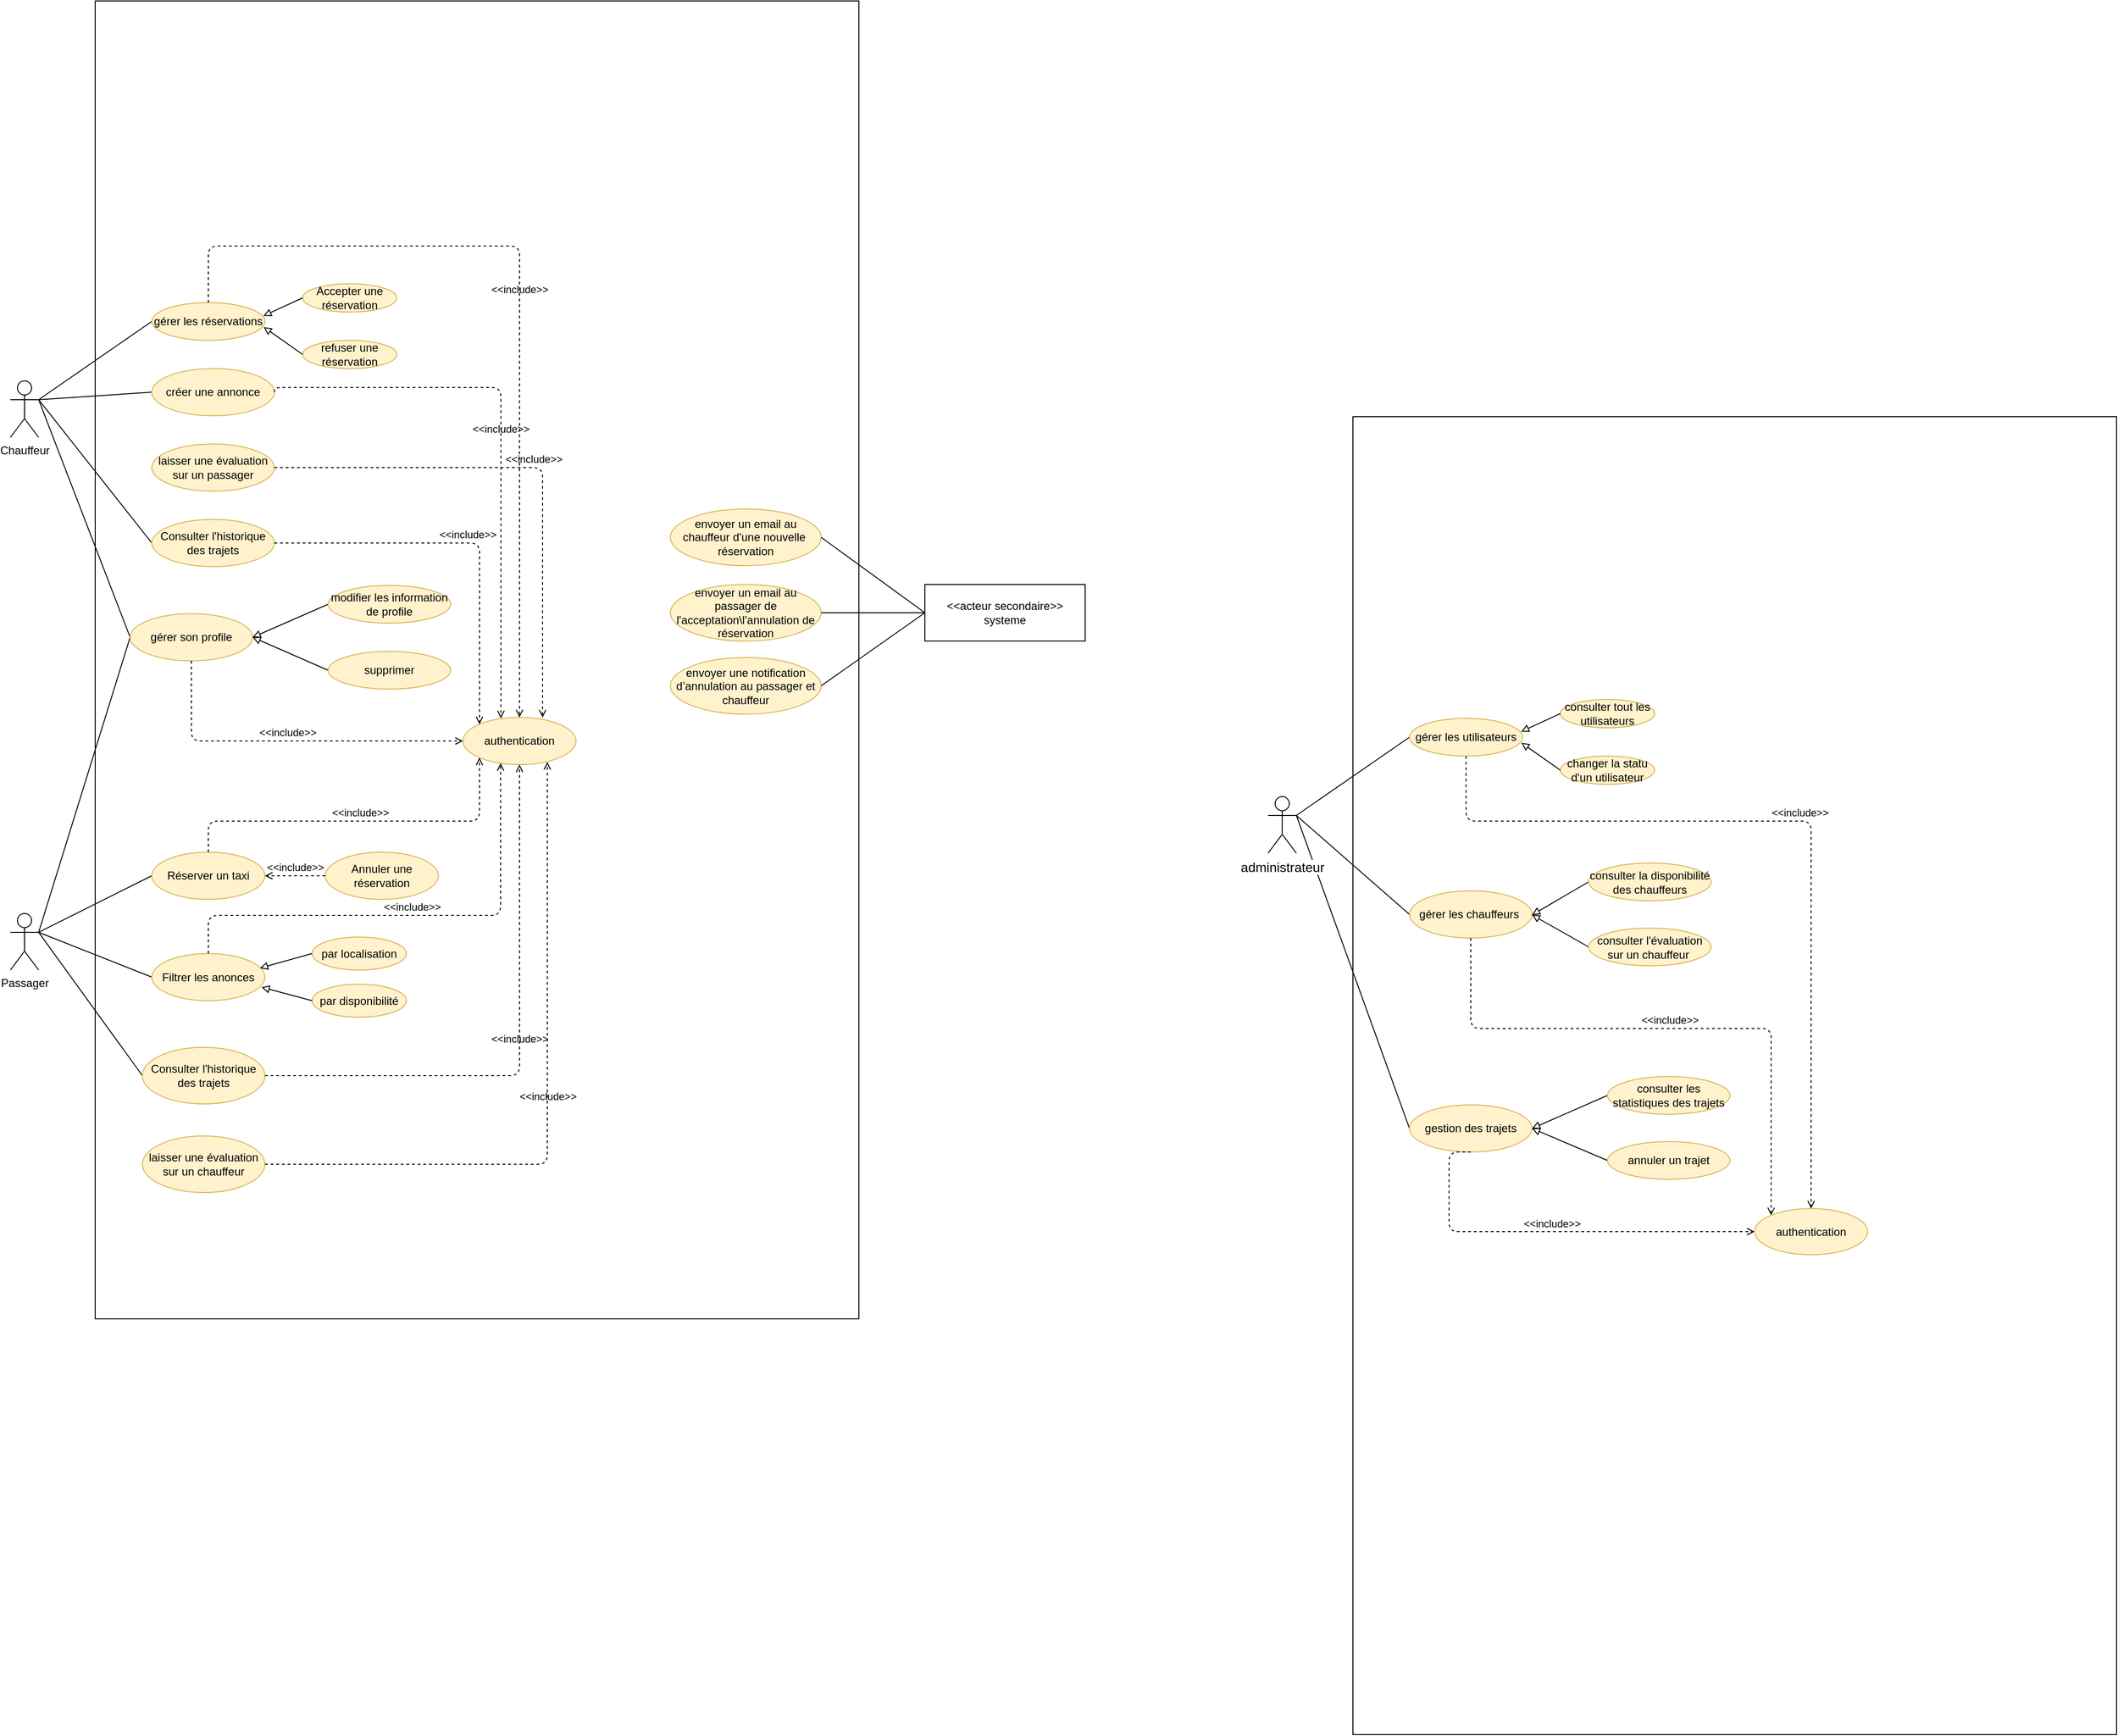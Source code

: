 <mxfile>
    <diagram id="NMQq1-HUnQY4gaSF-r2Q" name="Page-1">
        <mxGraphModel dx="2777" dy="1609" grid="1" gridSize="10" guides="1" tooltips="1" connect="1" arrows="1" fold="1" page="1" pageScale="1" pageWidth="850" pageHeight="1100" math="0" shadow="0">
            <root>
                <mxCell id="0"/>
                <mxCell id="1" parent="0"/>
                <mxCell id="2" value="" style="rounded=0;whiteSpace=wrap;html=1;" vertex="1" parent="1">
                    <mxGeometry x="269" y="130" width="810" height="1398" as="geometry"/>
                </mxCell>
                <mxCell id="3" style="edgeStyle=none;html=1;exitX=1;exitY=0.333;exitDx=0;exitDy=0;exitPerimeter=0;entryX=0;entryY=0.5;entryDx=0;entryDy=0;endArrow=none;endFill=0;" edge="1" parent="1" source="7" target="14">
                    <mxGeometry relative="1" as="geometry"/>
                </mxCell>
                <mxCell id="4" style="edgeStyle=none;html=1;exitX=1;exitY=0.333;exitDx=0;exitDy=0;exitPerimeter=0;entryX=0;entryY=0.5;entryDx=0;entryDy=0;endArrow=none;endFill=0;" edge="1" parent="1" source="7" target="27">
                    <mxGeometry relative="1" as="geometry"/>
                </mxCell>
                <mxCell id="5" style="edgeStyle=none;html=1;exitX=1;exitY=0.333;exitDx=0;exitDy=0;exitPerimeter=0;entryX=0;entryY=0.5;entryDx=0;entryDy=0;endArrow=none;endFill=0;" edge="1" parent="1" source="7" target="26">
                    <mxGeometry relative="1" as="geometry"/>
                </mxCell>
                <mxCell id="6" style="edgeStyle=none;html=1;exitX=1;exitY=0.333;exitDx=0;exitDy=0;exitPerimeter=0;entryX=0;entryY=0.5;entryDx=0;entryDy=0;endArrow=none;endFill=0;" edge="1" parent="1" source="7" target="43">
                    <mxGeometry relative="1" as="geometry"/>
                </mxCell>
                <mxCell id="7" value="Chauffeur" style="shape=umlActor;verticalLabelPosition=bottom;verticalAlign=top;html=1;outlineConnect=0;" vertex="1" parent="1">
                    <mxGeometry x="179" y="533" width="30" height="60" as="geometry"/>
                </mxCell>
                <mxCell id="8" style="edgeStyle=none;html=1;exitX=1;exitY=0.333;exitDx=0;exitDy=0;exitPerimeter=0;entryX=0;entryY=0.5;entryDx=0;entryDy=0;endArrow=none;endFill=0;" edge="1" parent="1" source="12" target="13">
                    <mxGeometry relative="1" as="geometry"/>
                </mxCell>
                <mxCell id="9" style="edgeStyle=none;html=1;exitX=1;exitY=0.333;exitDx=0;exitDy=0;exitPerimeter=0;entryX=0;entryY=0.5;entryDx=0;entryDy=0;endArrow=none;endFill=0;" edge="1" parent="1" source="12" target="17">
                    <mxGeometry relative="1" as="geometry"/>
                </mxCell>
                <mxCell id="10" style="edgeStyle=none;html=1;exitX=1;exitY=0.333;exitDx=0;exitDy=0;exitPerimeter=0;entryX=0;entryY=0.5;entryDx=0;entryDy=0;endArrow=none;endFill=0;" edge="1" parent="1" source="12" target="29">
                    <mxGeometry relative="1" as="geometry"/>
                </mxCell>
                <mxCell id="11" style="edgeStyle=none;html=1;exitX=1;exitY=0.333;exitDx=0;exitDy=0;exitPerimeter=0;entryX=0;entryY=0.5;entryDx=0;entryDy=0;endArrow=none;endFill=0;" edge="1" parent="1" source="12" target="43">
                    <mxGeometry relative="1" as="geometry"/>
                </mxCell>
                <mxCell id="12" value="Passager" style="shape=umlActor;verticalLabelPosition=bottom;verticalAlign=top;html=1;outlineConnect=0;" vertex="1" parent="1">
                    <mxGeometry x="179" y="1098" width="30" height="60" as="geometry"/>
                </mxCell>
                <mxCell id="13" value="Réserver un taxi" style="ellipse;whiteSpace=wrap;html=1;fillColor=#fff2cc;strokeColor=#d6b656;" vertex="1" parent="1">
                    <mxGeometry x="329" y="1033" width="120" height="50" as="geometry"/>
                </mxCell>
                <mxCell id="14" value="gérer les&amp;nbsp;réservations" style="ellipse;whiteSpace=wrap;html=1;fillColor=#fff2cc;strokeColor=#d6b656;" vertex="1" parent="1">
                    <mxGeometry x="329" y="450" width="120" height="40" as="geometry"/>
                </mxCell>
                <mxCell id="15" value="Annuler une réservation" style="ellipse;whiteSpace=wrap;html=1;fillColor=#fff2cc;strokeColor=#d6b656;" vertex="1" parent="1">
                    <mxGeometry x="513" y="1033" width="120" height="50" as="geometry"/>
                </mxCell>
                <mxCell id="16" value="&amp;lt;&amp;lt;include&amp;gt;&amp;gt;" style="html=1;verticalAlign=bottom;labelBackgroundColor=none;endArrow=open;endFill=0;dashed=1;rounded=0;exitX=0;exitY=0.5;exitDx=0;exitDy=0;entryX=1;entryY=0.5;entryDx=0;entryDy=0;" edge="1" parent="1" source="15" target="13">
                    <mxGeometry width="160" relative="1" as="geometry">
                        <mxPoint x="419" y="1073" as="sourcePoint"/>
                        <mxPoint x="579" y="1073" as="targetPoint"/>
                    </mxGeometry>
                </mxCell>
                <mxCell id="17" value="Filtrer les anonces" style="ellipse;whiteSpace=wrap;html=1;fillColor=#fff2cc;strokeColor=#d6b656;" vertex="1" parent="1">
                    <mxGeometry x="329" y="1140.5" width="120" height="50" as="geometry"/>
                </mxCell>
                <mxCell id="18" value="par localisation " style="ellipse;whiteSpace=wrap;html=1;fillColor=#fff2cc;strokeColor=#d6b656;" vertex="1" parent="1">
                    <mxGeometry x="499" y="1123" width="100" height="35" as="geometry"/>
                </mxCell>
                <mxCell id="19" value="par disponibilité " style="ellipse;whiteSpace=wrap;html=1;fillColor=#fff2cc;strokeColor=#d6b656;" vertex="1" parent="1">
                    <mxGeometry x="499" y="1173" width="100" height="35" as="geometry"/>
                </mxCell>
                <mxCell id="20" value="" style="endArrow=block;html=1;rounded=0;entryX=0.97;entryY=0.714;entryDx=0;entryDy=0;entryPerimeter=0;exitX=0;exitY=0.5;exitDx=0;exitDy=0;endFill=0;" edge="1" parent="1" source="19" target="17">
                    <mxGeometry width="50" height="50" relative="1" as="geometry">
                        <mxPoint x="479" y="1190.5" as="sourcePoint"/>
                        <mxPoint x="529" y="1140.5" as="targetPoint"/>
                    </mxGeometry>
                </mxCell>
                <mxCell id="21" value="" style="endArrow=block;html=1;rounded=0;entryX=0.956;entryY=0.309;entryDx=0;entryDy=0;entryPerimeter=0;exitX=0;exitY=0.5;exitDx=0;exitDy=0;endFill=0;" edge="1" parent="1" source="18" target="17">
                    <mxGeometry width="50" height="50" relative="1" as="geometry">
                        <mxPoint x="509" y="1200.5" as="sourcePoint"/>
                        <mxPoint x="456" y="1170.5" as="targetPoint"/>
                    </mxGeometry>
                </mxCell>
                <mxCell id="22" value="Accepter une réservation" style="ellipse;whiteSpace=wrap;html=1;fillColor=#fff2cc;strokeColor=#d6b656;" vertex="1" parent="1">
                    <mxGeometry x="489" y="430" width="100" height="30" as="geometry"/>
                </mxCell>
                <mxCell id="23" value=" refuser une réservation" style="ellipse;whiteSpace=wrap;html=1;fillColor=#fff2cc;strokeColor=#d6b656;" vertex="1" parent="1">
                    <mxGeometry x="489" y="490" width="100" height="30" as="geometry"/>
                </mxCell>
                <mxCell id="24" value="" style="endArrow=block;html=1;rounded=0;entryX=0.987;entryY=0.353;entryDx=0;entryDy=0;exitX=0;exitY=0.5;exitDx=0;exitDy=0;endFill=0;entryPerimeter=0;" edge="1" parent="1" source="22" target="14">
                    <mxGeometry width="50" height="50" relative="1" as="geometry">
                        <mxPoint x="513" y="655" as="sourcePoint"/>
                        <mxPoint x="458" y="670" as="targetPoint"/>
                    </mxGeometry>
                </mxCell>
                <mxCell id="25" value="" style="endArrow=block;html=1;rounded=0;entryX=0.989;entryY=0.648;entryDx=0;entryDy=0;exitX=0;exitY=0.5;exitDx=0;exitDy=0;endFill=0;entryPerimeter=0;" edge="1" parent="1" source="23" target="14">
                    <mxGeometry width="50" height="50" relative="1" as="geometry">
                        <mxPoint x="499" y="470" as="sourcePoint"/>
                        <mxPoint x="452" y="490" as="targetPoint"/>
                    </mxGeometry>
                </mxCell>
                <mxCell id="26" value="créer une annonce" style="ellipse;whiteSpace=wrap;html=1;fillColor=#fff2cc;strokeColor=#d6b656;" vertex="1" parent="1">
                    <mxGeometry x="329" y="520" width="130" height="50" as="geometry"/>
                </mxCell>
                <mxCell id="27" value="Consulter l&#39;historique des trajets" style="ellipse;whiteSpace=wrap;html=1;fillColor=#fff2cc;strokeColor=#d6b656;" vertex="1" parent="1">
                    <mxGeometry x="329" y="680" width="130" height="50" as="geometry"/>
                </mxCell>
                <mxCell id="28" value="envoyer un email au chauffeur d&#39;&lt;span style=&quot;background-color: transparent; color: light-dark(rgb(0, 0, 0), rgb(255, 255, 255));&quot;&gt;une&amp;nbsp;&lt;/span&gt;nouvelle&amp;nbsp;&lt;div&gt;&lt;span style=&quot;background-color: transparent; color: light-dark(rgb(0, 0, 0), rgb(255, 255, 255));&quot;&gt;réservation&lt;/span&gt;&lt;/div&gt;" style="ellipse;whiteSpace=wrap;html=1;fillColor=#fff2cc;strokeColor=#d6b656;" vertex="1" parent="1">
                    <mxGeometry x="879" y="669" width="160" height="60" as="geometry"/>
                </mxCell>
                <mxCell id="29" value="Consulter l&#39;historique des trajets" style="ellipse;whiteSpace=wrap;html=1;fillColor=#fff2cc;strokeColor=#d6b656;" vertex="1" parent="1">
                    <mxGeometry x="319" y="1240" width="130" height="60" as="geometry"/>
                </mxCell>
                <mxCell id="30" value="authentication" style="ellipse;whiteSpace=wrap;html=1;fillColor=#fff2cc;strokeColor=#d6b656;" vertex="1" parent="1">
                    <mxGeometry x="659" y="890" width="120" height="50" as="geometry"/>
                </mxCell>
                <mxCell id="31" value="envoyer un email au passager de l&#39;acceptation\l&#39;annulation de réservation" style="ellipse;whiteSpace=wrap;html=1;fillColor=#fff2cc;strokeColor=#d6b656;" vertex="1" parent="1">
                    <mxGeometry x="879" y="749" width="160" height="60" as="geometry"/>
                </mxCell>
                <mxCell id="32" value="envoyer une notification d’annulation au passager et chauffeur" style="ellipse;whiteSpace=wrap;html=1;fillColor=#fff2cc;strokeColor=#d6b656;" vertex="1" parent="1">
                    <mxGeometry x="879" y="826.5" width="160" height="60" as="geometry"/>
                </mxCell>
                <mxCell id="33" style="edgeStyle=none;html=1;exitX=0;exitY=0.5;exitDx=0;exitDy=0;entryX=1;entryY=0.5;entryDx=0;entryDy=0;endArrow=none;endFill=0;" edge="1" parent="1" source="35" target="31">
                    <mxGeometry relative="1" as="geometry"/>
                </mxCell>
                <mxCell id="34" style="edgeStyle=none;html=1;exitX=0;exitY=0.5;exitDx=0;exitDy=0;entryX=1;entryY=0.5;entryDx=0;entryDy=0;endArrow=none;endFill=0;" edge="1" parent="1" source="35" target="28">
                    <mxGeometry relative="1" as="geometry"/>
                </mxCell>
                <mxCell id="35" value="&amp;lt;&amp;lt;acteur secondaire&amp;gt;&amp;gt;&lt;div&gt;systeme&lt;/div&gt;" style="rounded=0;whiteSpace=wrap;html=1;" vertex="1" parent="1">
                    <mxGeometry x="1149" y="749" width="170" height="60" as="geometry"/>
                </mxCell>
                <mxCell id="36" style="rounded=0;orthogonalLoop=1;jettySize=auto;html=1;exitX=0;exitY=0.5;exitDx=0;exitDy=0;entryX=1;entryY=0.5;entryDx=0;entryDy=0;endArrow=none;startFill=0;" edge="1" parent="1" source="35" target="32">
                    <mxGeometry relative="1" as="geometry"/>
                </mxCell>
                <mxCell id="37" value="&amp;lt;&amp;lt;include&amp;gt;&amp;gt;" style="html=1;verticalAlign=bottom;labelBackgroundColor=none;endArrow=open;endFill=0;dashed=1;edgeStyle=orthogonalEdgeStyle;exitX=0.5;exitY=0;exitDx=0;exitDy=0;entryX=0.5;entryY=0;entryDx=0;entryDy=0;" edge="1" parent="1" source="14" target="30">
                    <mxGeometry width="160" relative="1" as="geometry">
                        <mxPoint x="559" y="623" as="sourcePoint"/>
                        <mxPoint x="719" y="623" as="targetPoint"/>
                        <Array as="points">
                            <mxPoint x="389" y="390"/>
                            <mxPoint x="719" y="390"/>
                        </Array>
                    </mxGeometry>
                </mxCell>
                <mxCell id="38" value="&amp;lt;&amp;lt;include&amp;gt;&amp;gt;" style="html=1;verticalAlign=bottom;labelBackgroundColor=none;endArrow=open;endFill=0;dashed=1;edgeStyle=orthogonalEdgeStyle;exitX=1;exitY=0.5;exitDx=0;exitDy=0;entryX=0.336;entryY=0.02;entryDx=0;entryDy=0;entryPerimeter=0;" edge="1" parent="1" source="26" target="30">
                    <mxGeometry width="160" relative="1" as="geometry">
                        <mxPoint x="459" y="498" as="sourcePoint"/>
                        <mxPoint x="750" y="763" as="targetPoint"/>
                        <Array as="points">
                            <mxPoint x="459" y="540"/>
                            <mxPoint x="699" y="540"/>
                        </Array>
                    </mxGeometry>
                </mxCell>
                <mxCell id="39" value="&amp;lt;&amp;lt;include&amp;gt;&amp;gt;" style="html=1;verticalAlign=bottom;labelBackgroundColor=none;endArrow=open;endFill=0;dashed=1;edgeStyle=orthogonalEdgeStyle;exitX=1;exitY=0.5;exitDx=0;exitDy=0;entryX=0;entryY=0;entryDx=0;entryDy=0;" edge="1" parent="1" source="27" target="30">
                    <mxGeometry width="160" relative="1" as="geometry">
                        <mxPoint x="469" y="593" as="sourcePoint"/>
                        <mxPoint x="709" y="764" as="targetPoint"/>
                        <Array as="points"/>
                    </mxGeometry>
                </mxCell>
                <mxCell id="40" value="&amp;lt;&amp;lt;include&amp;gt;&amp;gt;" style="html=1;verticalAlign=bottom;labelBackgroundColor=none;endArrow=open;endFill=0;dashed=1;edgeStyle=orthogonalEdgeStyle;exitX=0.5;exitY=0;exitDx=0;exitDy=0;entryX=0;entryY=1;entryDx=0;entryDy=0;" edge="1" parent="1" source="13" target="30">
                    <mxGeometry width="160" relative="1" as="geometry">
                        <mxPoint x="425" y="783" as="sourcePoint"/>
                        <mxPoint x="642" y="880" as="targetPoint"/>
                        <Array as="points">
                            <mxPoint x="389" y="1000"/>
                            <mxPoint x="676" y="1000"/>
                        </Array>
                    </mxGeometry>
                </mxCell>
                <mxCell id="41" value="&amp;lt;&amp;lt;include&amp;gt;&amp;gt;" style="html=1;verticalAlign=bottom;labelBackgroundColor=none;endArrow=open;endFill=0;dashed=1;edgeStyle=orthogonalEdgeStyle;exitX=0.5;exitY=0;exitDx=0;exitDy=0;entryX=0.333;entryY=0.97;entryDx=0;entryDy=0;entryPerimeter=0;" edge="1" parent="1" source="17" target="30">
                    <mxGeometry width="160" relative="1" as="geometry">
                        <mxPoint x="399" y="923" as="sourcePoint"/>
                        <mxPoint x="699" y="823" as="targetPoint"/>
                        <Array as="points">
                            <mxPoint x="389" y="1100"/>
                            <mxPoint x="699" y="1100"/>
                        </Array>
                    </mxGeometry>
                </mxCell>
                <mxCell id="42" value="&amp;lt;&amp;lt;include&amp;gt;&amp;gt;" style="html=1;verticalAlign=bottom;labelBackgroundColor=none;endArrow=open;endFill=0;dashed=1;edgeStyle=orthogonalEdgeStyle;exitX=1;exitY=0.5;exitDx=0;exitDy=0;entryX=0.5;entryY=1;entryDx=0;entryDy=0;" edge="1" parent="1" source="29" target="30">
                    <mxGeometry width="160" relative="1" as="geometry">
                        <mxPoint x="469" y="1171" as="sourcePoint"/>
                        <mxPoint x="735" y="838" as="targetPoint"/>
                        <Array as="points">
                            <mxPoint x="719" y="1270"/>
                        </Array>
                    </mxGeometry>
                </mxCell>
                <mxCell id="43" value="gérer son profile" style="ellipse;whiteSpace=wrap;html=1;fillColor=#fff2cc;strokeColor=#d6b656;" vertex="1" parent="1">
                    <mxGeometry x="306" y="780" width="130" height="50" as="geometry"/>
                </mxCell>
                <mxCell id="44" style="edgeStyle=none;html=1;exitX=0;exitY=0.5;exitDx=0;exitDy=0;entryX=1;entryY=0.5;entryDx=0;entryDy=0;endArrow=block;endFill=0;" edge="1" parent="1" source="45" target="43">
                    <mxGeometry relative="1" as="geometry"/>
                </mxCell>
                <mxCell id="45" value="modifier les information de profile" style="ellipse;whiteSpace=wrap;html=1;fillColor=#fff2cc;strokeColor=#d6b656;" vertex="1" parent="1">
                    <mxGeometry x="516" y="750" width="130" height="40" as="geometry"/>
                </mxCell>
                <mxCell id="46" style="edgeStyle=none;html=1;exitX=0;exitY=0.5;exitDx=0;exitDy=0;entryX=1;entryY=0.5;entryDx=0;entryDy=0;endArrow=block;endFill=0;" edge="1" parent="1" source="47" target="43">
                    <mxGeometry relative="1" as="geometry"/>
                </mxCell>
                <mxCell id="47" value="supprimer" style="ellipse;whiteSpace=wrap;html=1;fillColor=#fff2cc;strokeColor=#d6b656;" vertex="1" parent="1">
                    <mxGeometry x="516" y="820" width="130" height="40" as="geometry"/>
                </mxCell>
                <mxCell id="48" value="&amp;lt;&amp;lt;include&amp;gt;&amp;gt;" style="html=1;verticalAlign=bottom;labelBackgroundColor=none;endArrow=open;endFill=0;dashed=1;edgeStyle=orthogonalEdgeStyle;exitX=0.5;exitY=1;exitDx=0;exitDy=0;entryX=0;entryY=0.5;entryDx=0;entryDy=0;" edge="1" parent="1" source="43" target="30">
                    <mxGeometry width="160" relative="1" as="geometry">
                        <mxPoint x="469" y="693" as="sourcePoint"/>
                        <mxPoint x="685" y="908" as="targetPoint"/>
                        <Array as="points">
                            <mxPoint x="371" y="915"/>
                        </Array>
                    </mxGeometry>
                </mxCell>
                <mxCell id="49" value="" style="rounded=0;whiteSpace=wrap;html=1;" vertex="1" parent="1">
                    <mxGeometry x="1603" y="571" width="810" height="1398" as="geometry"/>
                </mxCell>
                <mxCell id="50" style="edgeStyle=none;html=1;exitX=1;exitY=0.333;exitDx=0;exitDy=0;exitPerimeter=0;entryX=0;entryY=0.5;entryDx=0;entryDy=0;endArrow=none;endFill=0;" edge="1" parent="1" source="53" target="54">
                    <mxGeometry relative="1" as="geometry"/>
                </mxCell>
                <mxCell id="51" style="edgeStyle=none;html=1;exitX=1;exitY=0.333;exitDx=0;exitDy=0;exitPerimeter=0;entryX=0;entryY=0.5;entryDx=0;entryDy=0;endArrow=none;endFill=0;" edge="1" parent="1" source="53" target="59">
                    <mxGeometry relative="1" as="geometry"/>
                </mxCell>
                <mxCell id="52" style="edgeStyle=none;html=1;exitX=1;exitY=0.333;exitDx=0;exitDy=0;exitPerimeter=0;entryX=0;entryY=0.5;entryDx=0;entryDy=0;endArrow=none;endFill=0;" edge="1" parent="1" source="53" target="63">
                    <mxGeometry relative="1" as="geometry"/>
                </mxCell>
                <mxCell id="53" value="&lt;span style=&quot;font-family: &amp;quot;Nunito Sans&amp;quot;, sans-serif; font-size: 14px; text-align: left; text-wrap-mode: wrap; background-color: rgb(255, 255, 255);&quot;&gt;administrateur&lt;/span&gt;" style="shape=umlActor;verticalLabelPosition=bottom;verticalAlign=top;html=1;outlineConnect=0;" vertex="1" parent="1">
                    <mxGeometry x="1513" y="974" width="30" height="60" as="geometry"/>
                </mxCell>
                <mxCell id="54" value="gérer les&amp;nbsp;utilisateurs" style="ellipse;whiteSpace=wrap;html=1;fillColor=#fff2cc;strokeColor=#d6b656;" vertex="1" parent="1">
                    <mxGeometry x="1663" y="891" width="120" height="40" as="geometry"/>
                </mxCell>
                <mxCell id="55" value="consulter tout les utilisateurs" style="ellipse;whiteSpace=wrap;html=1;fillColor=#fff2cc;strokeColor=#d6b656;" vertex="1" parent="1">
                    <mxGeometry x="1823" y="871" width="100" height="30" as="geometry"/>
                </mxCell>
                <mxCell id="56" value="changer la statu d&#39;un utilisateur" style="ellipse;whiteSpace=wrap;html=1;fillColor=#fff2cc;strokeColor=#d6b656;" vertex="1" parent="1">
                    <mxGeometry x="1823" y="931" width="100" height="30" as="geometry"/>
                </mxCell>
                <mxCell id="57" value="" style="endArrow=block;html=1;rounded=0;entryX=0.987;entryY=0.353;entryDx=0;entryDy=0;exitX=0;exitY=0.5;exitDx=0;exitDy=0;endFill=0;entryPerimeter=0;" edge="1" parent="1" source="55" target="54">
                    <mxGeometry width="50" height="50" relative="1" as="geometry">
                        <mxPoint x="1847" y="1096" as="sourcePoint"/>
                        <mxPoint x="1792" y="1111" as="targetPoint"/>
                    </mxGeometry>
                </mxCell>
                <mxCell id="58" value="" style="endArrow=block;html=1;rounded=0;entryX=0.989;entryY=0.648;entryDx=0;entryDy=0;exitX=0;exitY=0.5;exitDx=0;exitDy=0;endFill=0;entryPerimeter=0;" edge="1" parent="1" source="56" target="54">
                    <mxGeometry width="50" height="50" relative="1" as="geometry">
                        <mxPoint x="1833" y="911" as="sourcePoint"/>
                        <mxPoint x="1786" y="931" as="targetPoint"/>
                    </mxGeometry>
                </mxCell>
                <mxCell id="59" value="gérer les&amp;nbsp;chauffeurs&amp;nbsp;" style="ellipse;whiteSpace=wrap;html=1;fillColor=#fff2cc;strokeColor=#d6b656;" vertex="1" parent="1">
                    <mxGeometry x="1663" y="1074" width="130" height="50" as="geometry"/>
                </mxCell>
                <mxCell id="60" value="authentication" style="ellipse;whiteSpace=wrap;html=1;fillColor=#fff2cc;strokeColor=#d6b656;" vertex="1" parent="1">
                    <mxGeometry x="2029" y="1411" width="120" height="49" as="geometry"/>
                </mxCell>
                <mxCell id="61" value="&amp;lt;&amp;lt;include&amp;gt;&amp;gt;" style="html=1;verticalAlign=bottom;labelBackgroundColor=none;endArrow=open;endFill=0;dashed=1;edgeStyle=orthogonalEdgeStyle;exitX=0.5;exitY=1;exitDx=0;exitDy=0;entryX=0.5;entryY=0;entryDx=0;entryDy=0;" edge="1" parent="1" source="54" target="60">
                    <mxGeometry width="160" relative="1" as="geometry">
                        <mxPoint x="1893" y="1064" as="sourcePoint"/>
                        <mxPoint x="2053" y="1064" as="targetPoint"/>
                        <Array as="points">
                            <mxPoint x="1723" y="1000"/>
                            <mxPoint x="2089" y="1000"/>
                        </Array>
                    </mxGeometry>
                </mxCell>
                <mxCell id="62" value="&amp;lt;&amp;lt;include&amp;gt;&amp;gt;" style="html=1;verticalAlign=bottom;labelBackgroundColor=none;endArrow=open;endFill=0;dashed=1;edgeStyle=orthogonalEdgeStyle;exitX=0.5;exitY=1;exitDx=0;exitDy=0;entryX=0;entryY=0;entryDx=0;entryDy=0;" edge="1" parent="1" source="59" target="60">
                    <mxGeometry width="160" relative="1" as="geometry">
                        <mxPoint x="1803" y="1034" as="sourcePoint"/>
                        <mxPoint x="2043" y="1205" as="targetPoint"/>
                        <Array as="points">
                            <mxPoint x="1728" y="1220"/>
                            <mxPoint x="2046" y="1220"/>
                        </Array>
                    </mxGeometry>
                </mxCell>
                <mxCell id="63" value="gestion des traje&lt;span style=&quot;background-color: transparent; color: light-dark(rgb(0, 0, 0), rgb(255, 255, 255));&quot;&gt;ts&lt;/span&gt;" style="ellipse;whiteSpace=wrap;html=1;fillColor=#fff2cc;strokeColor=#d6b656;" vertex="1" parent="1">
                    <mxGeometry x="1663" y="1301" width="130" height="50" as="geometry"/>
                </mxCell>
                <mxCell id="64" style="edgeStyle=none;html=1;exitX=0;exitY=0.5;exitDx=0;exitDy=0;entryX=1;entryY=0.5;entryDx=0;entryDy=0;endArrow=block;endFill=0;" edge="1" parent="1" source="65" target="63">
                    <mxGeometry relative="1" as="geometry"/>
                </mxCell>
                <mxCell id="65" value="consulter les statistiques des trajets" style="ellipse;whiteSpace=wrap;html=1;fillColor=#fff2cc;strokeColor=#d6b656;" vertex="1" parent="1">
                    <mxGeometry x="1873" y="1271" width="130" height="40" as="geometry"/>
                </mxCell>
                <mxCell id="66" style="edgeStyle=none;html=1;exitX=0;exitY=0.5;exitDx=0;exitDy=0;entryX=1;entryY=0.5;entryDx=0;entryDy=0;endArrow=block;endFill=0;" edge="1" parent="1" source="67" target="63">
                    <mxGeometry relative="1" as="geometry"/>
                </mxCell>
                <mxCell id="67" value="annuler un trajet" style="ellipse;whiteSpace=wrap;html=1;fillColor=#fff2cc;strokeColor=#d6b656;" vertex="1" parent="1">
                    <mxGeometry x="1873" y="1340" width="130" height="40" as="geometry"/>
                </mxCell>
                <mxCell id="68" value="&amp;lt;&amp;lt;include&amp;gt;&amp;gt;" style="html=1;verticalAlign=bottom;labelBackgroundColor=none;endArrow=open;endFill=0;dashed=1;edgeStyle=orthogonalEdgeStyle;exitX=0.5;exitY=1;exitDx=0;exitDy=0;entryX=0;entryY=0.5;entryDx=0;entryDy=0;" edge="1" parent="1" source="63" target="60">
                    <mxGeometry width="160" relative="1" as="geometry">
                        <mxPoint x="1803" y="1134" as="sourcePoint"/>
                        <mxPoint x="2019" y="1349" as="targetPoint"/>
                        <Array as="points">
                            <mxPoint x="1705" y="1436"/>
                        </Array>
                    </mxGeometry>
                </mxCell>
                <mxCell id="69" style="edgeStyle=none;html=1;exitX=0;exitY=0.5;exitDx=0;exitDy=0;entryX=1;entryY=0.5;entryDx=0;entryDy=0;endArrow=block;endFill=0;" edge="1" parent="1" source="70">
                    <mxGeometry relative="1" as="geometry">
                        <mxPoint x="1793" y="1099.5" as="targetPoint"/>
                    </mxGeometry>
                </mxCell>
                <mxCell id="70" value="consulter la disponibilité des chauffeurs" style="ellipse;whiteSpace=wrap;html=1;fillColor=#fff2cc;strokeColor=#d6b656;" vertex="1" parent="1">
                    <mxGeometry x="1853" y="1044.5" width="130" height="40" as="geometry"/>
                </mxCell>
                <mxCell id="71" style="edgeStyle=none;html=1;exitX=0;exitY=0.5;exitDx=0;exitDy=0;entryX=1;entryY=0.5;entryDx=0;entryDy=0;endArrow=block;endFill=0;" edge="1" parent="1" source="72">
                    <mxGeometry relative="1" as="geometry">
                        <mxPoint x="1793" y="1099.5" as="targetPoint"/>
                    </mxGeometry>
                </mxCell>
                <mxCell id="72" value="consulter l&#39;évaluation sur un chauffeur&amp;nbsp;" style="ellipse;whiteSpace=wrap;html=1;fillColor=#fff2cc;strokeColor=#d6b656;" vertex="1" parent="1">
                    <mxGeometry x="1853" y="1113.5" width="130" height="40" as="geometry"/>
                </mxCell>
                <mxCell id="73" style="edgeStyle=orthogonalEdgeStyle;rounded=0;orthogonalLoop=1;jettySize=auto;html=1;exitX=0.5;exitY=1;exitDx=0;exitDy=0;" edge="1" parent="1" source="26" target="26">
                    <mxGeometry relative="1" as="geometry"/>
                </mxCell>
                <mxCell id="74" value="laisser une évaluation sur un passager" style="ellipse;whiteSpace=wrap;html=1;fillColor=#fff2cc;strokeColor=#d6b656;" vertex="1" parent="1">
                    <mxGeometry x="329" y="600" width="130" height="50" as="geometry"/>
                </mxCell>
                <mxCell id="75" value="&amp;lt;&amp;lt;include&amp;gt;&amp;gt;" style="html=1;verticalAlign=bottom;labelBackgroundColor=none;endArrow=open;endFill=0;dashed=1;edgeStyle=orthogonalEdgeStyle;exitX=1;exitY=0.5;exitDx=0;exitDy=0;entryX=0.704;entryY=0.002;entryDx=0;entryDy=0;entryPerimeter=0;" edge="1" parent="1" source="74" target="30">
                    <mxGeometry width="160" relative="1" as="geometry">
                        <mxPoint x="469" y="508" as="sourcePoint"/>
                        <mxPoint x="709" y="901" as="targetPoint"/>
                        <Array as="points">
                            <mxPoint x="744" y="625"/>
                        </Array>
                    </mxGeometry>
                </mxCell>
                <mxCell id="76" value="laisser une évaluation sur un chauffeur" style="ellipse;whiteSpace=wrap;html=1;fillColor=#fff2cc;strokeColor=#d6b656;" vertex="1" parent="1">
                    <mxGeometry x="319" y="1334" width="130" height="60" as="geometry"/>
                </mxCell>
                <mxCell id="77" value="&amp;lt;&amp;lt;include&amp;gt;&amp;gt;" style="html=1;verticalAlign=bottom;labelBackgroundColor=none;endArrow=open;endFill=0;dashed=1;edgeStyle=orthogonalEdgeStyle;exitX=1;exitY=0.5;exitDx=0;exitDy=0;entryX=0.746;entryY=0.945;entryDx=0;entryDy=0;entryPerimeter=0;" edge="1" parent="1" source="76" target="30">
                    <mxGeometry width="160" relative="1" as="geometry">
                        <mxPoint x="459" y="1265" as="sourcePoint"/>
                        <mxPoint x="709" y="1034" as="targetPoint"/>
                        <Array as="points">
                            <mxPoint x="749" y="1364"/>
                        </Array>
                    </mxGeometry>
                </mxCell>
            </root>
        </mxGraphModel>
    </diagram>
</mxfile>